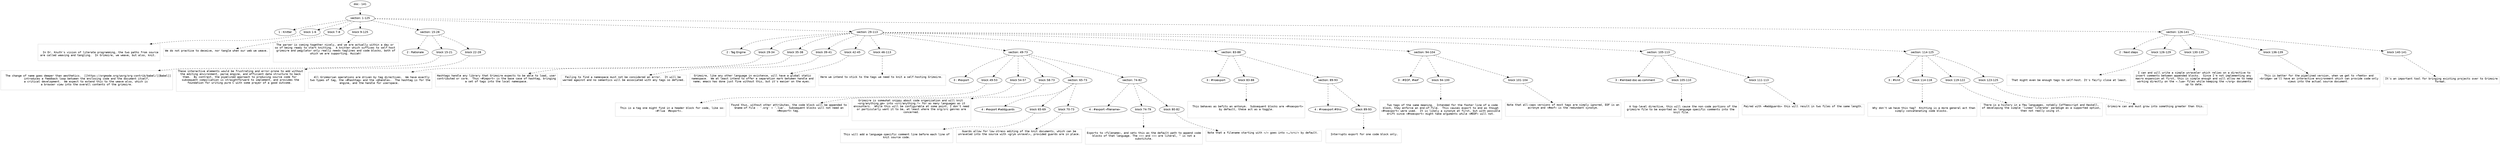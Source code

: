 digraph hierarchy {

node [fontname=Helvetica]
edge [style=dashed]

doc_0 [label="doc - 141"]

doc_0 -> { section_1}
{rank=same; section_1}

section_1 [label="section: 1-125"]

section_1 -> { header_2 block_3 block_4 block_5 section_6 section_7 section_8}
{rank=same; header_2 block_3 block_4 block_5 section_6 section_7 section_8}

header_2 [label="1 : Knitter"]
block_3 [label="block 1-6"]
block_4 [label="block 7-8"]
block_5 [label="block 9-125"]
section_6 [label="section: 15-28"]
section_7 [label="section: 29-113"]
section_8 [label="section: 126-141"]


block_3 -> leaf_9
leaf_9  [color=Gray,shape=rectangle,fontname=Inconsolata,label="

  In Dr. Knuth's vision of literate programming, the two paths from source
are called weaving and tangling.  In Grimoire, we weave, but also, knit. 

"]
block_4 -> leaf_10
leaf_10  [color=Gray,shape=rectangle,fontname=Inconsolata,label="We do not practice to deceive, nor tangle when our web we weave.

"]
block_5 -> leaf_11
leaf_11  [color=Gray,shape=rectangle,fontname=Inconsolata,label="The parser is coming together nicely, and we are actually within a day or 
so of being ready to start knitting.  A knitter which suffices to self-host 
grimoire and pegylator only really needs taglines and code blocks, both of
which we are supporting. Huzzah!


"]section_6 -> { header_12 block_13 block_14}
{rank=same; header_12 block_13 block_14}

header_12 [label="2 : Rationale"]
block_13 [label="block 15-21"]
block_14 [label="block 22-28"]


block_13 -> leaf_15
leaf_15  [color=Gray,shape=rectangle,fontname=Inconsolata,label="
  The change of name goes deeper than aesthetics.  [[https://orgmode.org/worg/org-contrib/babel/][Babel]]
introduces a feedback loop between the enclosing code and the document itself,
a critical development.  We expect to extend this to the weave also, which is 
a browser view into the overall contents of the grimoire.

"]
block_14 -> leaf_16
leaf_16  [color=Gray,shape=rectangle,fontname=Inconsolata,label="These interactive elements would be frustrating and error-prone to add without
the editing environment, parse engine, and efficient data structure to back
them.  By contrast, the pipelined approach to producing source code for 
subsequent compiliation is straightforward to implement, and provides the
foundation for writing pure C with some prayer of a good outcome. 


"]section_7 -> { header_17 block_18 block_19 block_20 block_21 block_22 section_23 section_24 section_25 section_26 section_27}
{rank=same; header_17 block_18 block_19 block_20 block_21 block_22 section_23 section_24 section_25 section_26 section_27}

header_17 [label="2 : Tag Engine"]
block_18 [label="block 29-34"]
block_19 [label="block 35-38"]
block_20 [label="block 39-41"]
block_21 [label="block 42-45"]
block_22 [label="block 46-113"]
section_23 [label="section: 49-73"]
section_24 [label="section: 83-88"]
section_25 [label="section: 94-104"]
section_26 [label="section: 105-113"]
section_27 [label="section: 114-125"]


block_18 -> leaf_28
leaf_28  [color=Gray,shape=rectangle,fontname=Inconsolata,label="
  All Grimmorian operations are driven by tag directives.  We have exactly
two types of tag, the =#hashtag= and the =@handle=.  The hashtag is for the
engine, and the handle for userspace. 

"]
block_19 -> leaf_29
leaf_29  [color=Gray,shape=rectangle,fontname=Inconsolata,label="Hashtags handle any library that Grimoire expects to be able to load, user
contributed or core.  Thus =#import= is the base case of hashtag, bringing
a set of tags into the local namespace.

"]
block_20 -> leaf_30
leaf_30  [color=Gray,shape=rectangle,fontname=Inconsolata,label="Failing to find a namespace must not be considered an error.  It will be 
warned against and no semantics will be associated with any tags so defined.

"]
block_21 -> leaf_31
leaf_31  [color=Gray,shape=rectangle,fontname=Inconsolata,label="Grimoire, like any other language in existence, will have a global static
namespace.  We at least intend to offer a separation mark between handle and
name; emacs has done just fine without this, but it's easier on the eyes. 

"]
block_22 -> leaf_32
leaf_32  [color=Gray,shape=rectangle,fontname=Inconsolata,label="Here we intend to stick to the tags we need to knit a self-hosting Grimoire. 


"]section_23 -> { header_33 block_34 block_35 block_36 section_37 section_38}
{rank=same; header_33 block_34 block_35 block_36 section_37 section_38}

header_33 [label="3 : #export"]
block_34 [label="block 49-53"]
block_35 [label="block 54-57"]
block_36 [label="block 58-73"]
section_37 [label="section: 65-73"]
section_38 [label="section: 74-82"]


block_34 -> leaf_39
leaf_39  [color=Gray,shape=rectangle,fontname=Inconsolata,label="
  This is a tag one might find in a header block for code, like so:
=#!lua  #export=.  

"]
block_35 -> leaf_40
leaf_40  [color=Gray,shape=rectangle,fontname=Inconsolata,label="Found thus, without other attributes, the code block will be appended to
$name-of-file - '.org' + '.lua'.  Subsequent blocks will not need an
=#export= tag. 

"]
block_36 -> leaf_41
leaf_41  [color=Gray,shape=rectangle,fontname=Inconsolata,label="Grimoire is somewhat snippy about code organization and will knit 
=org/anything.gm= into =src/anything.*= for as many languages as it
encounters.  While this will be configurable at some point, I don't need
or particularly want it to be, at least where the org/src genres are
concerned.


"]section_37 -> { header_42 block_43 block_44}
{rank=same; header_42 block_43 block_44}

header_42 [label="4 : #export #addguards"]
block_43 [label="block 65-69"]
block_44 [label="block 70-73"]


block_43 -> leaf_45
leaf_45  [color=Gray,shape=rectangle,fontname=Inconsolata,label="
 This will add a language-specific comment line before each line of 
knit source code.

"]
block_44 -> leaf_46
leaf_46  [color=Gray,shape=rectangle,fontname=Inconsolata,label="Guards allow for low-stress editing of the knit documents, which can be
unraveled into the source with =grym unravel=, provided guards are in place.


"]section_38 -> { header_47 block_48 block_49}
{rank=same; header_47 block_48 block_49}

header_47 [label="4 : #export «filename»"]
block_48 [label="block 74-79"]
block_49 [label="block 80-82"]


block_48 -> leaf_50
leaf_50  [color=Gray,shape=rectangle,fontname=Inconsolata,label="
Exports to =filename=, and sets this as the default path to append code
blocks of that language. The =«= and =»= are literal, \" is not a
substitute.

"]
block_49 -> leaf_51
leaf_51  [color=Gray,shape=rectangle,fontname=Inconsolata,label="Note that a filename starting with =/= goes into =…/src/= by default. 


"]section_24 -> { header_52 block_53 section_54}
{rank=same; header_52 block_53 section_54}

header_52 [label="3 : #noexport"]
block_53 [label="block 83-88"]
section_54 [label="section: 89-93"]


block_53 -> leaf_55
leaf_55  [color=Gray,shape=rectangle,fontname=Inconsolata,label="
  This behaves as befits an antonym.  Subsequent blocks are =#noexport=
by default, these act as a toggle.


"]section_54 -> { header_56 block_57}
{rank=same; header_56 block_57}

header_56 [label="4 : #noexport #this"]
block_57 [label="block 89-93"]


block_57 -> leaf_58
leaf_58  [color=Gray,shape=rectangle,fontname=Inconsolata,label="
  Interrupts export for one code block only. 


"]section_25 -> { header_59 block_60 block_61}
{rank=same; header_59 block_60 block_61}

header_59 [label="3 : #EOF, #eof"]
block_60 [label="block 94-100"]
block_61 [label="block 101-104"]


block_60 -> leaf_62
leaf_62  [color=Gray,shape=rectangle,fontname=Inconsolata,label="
  Two tags of the same meaning.  Intended for the footer line of a code
block, they enforce an end-of-file.  This causes export to end as though
=#noexport= were used.  It is likely a synonym at first, but with possible
drift since =#noexport= might take arguments while =#EOF= will not.

"]
block_61 -> leaf_63
leaf_63  [color=Gray,shape=rectangle,fontname=Inconsolata,label="Note that all-caps versions of most tags are simply ignored, EOF is an
acronym and =#eof= is the redundant synonym.


"]section_26 -> { header_64 block_65 block_66}
{rank=same; header_64 block_65 block_66}

header_64 [label="3 : #embed-doc-as-comment"]
block_65 [label="block 105-110"]
block_66 [label="block 111-113"]


block_65 -> leaf_67
leaf_67  [color=Gray,shape=rectangle,fontname=Inconsolata,label="
  A top-level directive, this will cause the non-code portions of the
grimoire file to be exported as language-specific comments into the 
knit file.

"]
block_66 -> leaf_68
leaf_68  [color=Gray,shape=rectangle,fontname=Inconsolata,label="Paired with =#addguards= this will result in two files of the same length.


"]section_27 -> { header_69 block_70 block_71 block_72}
{rank=same; header_69 block_70 block_71 block_72}

header_69 [label="3 : #knit"]
block_70 [label="block 114-118"]
block_71 [label="block 119-122"]
block_72 [label="block 123-125"]


block_70 -> leaf_73
leaf_73  [color=Gray,shape=rectangle,fontname=Inconsolata,label="
  Why don't we have this tag?  Knitting is a more general act than
simply concatenating code blocks. 

"]
block_71 -> leaf_74
leaf_74  [color=Gray,shape=rectangle,fontname=Inconsolata,label="There is a history in a few languages, notably Coffeescript and Haskell,
of developing the simple 'linear literate' paradigm as a supported option,
then not really using it. 

"]
block_72 -> leaf_75
leaf_75  [color=Gray,shape=rectangle,fontname=Inconsolata,label="Grimoire can and must grow into something greater than this. 


"]section_8 -> { header_76 block_77 block_78 block_79 block_80}
{rank=same; header_76 block_77 block_78 block_79 block_80}

header_76 [label="2 : Next steps"]
block_77 [label="block 126-129"]
block_78 [label="block 130-135"]
block_79 [label="block 136-139"]
block_80 [label="block 140-141"]


block_77 -> leaf_81
leaf_81  [color=Gray,shape=rectangle,fontname=Inconsolata,label="
  That might even be enough tags to self-host. It's fairly close at least. 

"]
block_78 -> leaf_82
leaf_82  [color=Gray,shape=rectangle,fontname=Inconsolata,label="I can and will write a simple unraveler which relies on a directive to
insert comments between appended blocks.  Since I'm not implementing any 
macro expansion at first, this is simple enough and will allow me to keep
working directly on the =.lua= files while keeping the =/org= documents
up to date.

"]
block_79 -> leaf_83
leaf_83  [color=Gray,shape=rectangle,fontname=Inconsolata,label="This is better for the pipelined version, when we get to =femto= and
=bridge= we'll have an interactive environment which can provide code-only
views into the actual source document. 

"]
block_80 -> leaf_84
leaf_84  [color=Gray,shape=rectangle,fontname=Inconsolata,label="It's an important tool for bringing existing projects over to Grimoire
format. 
"]
}
